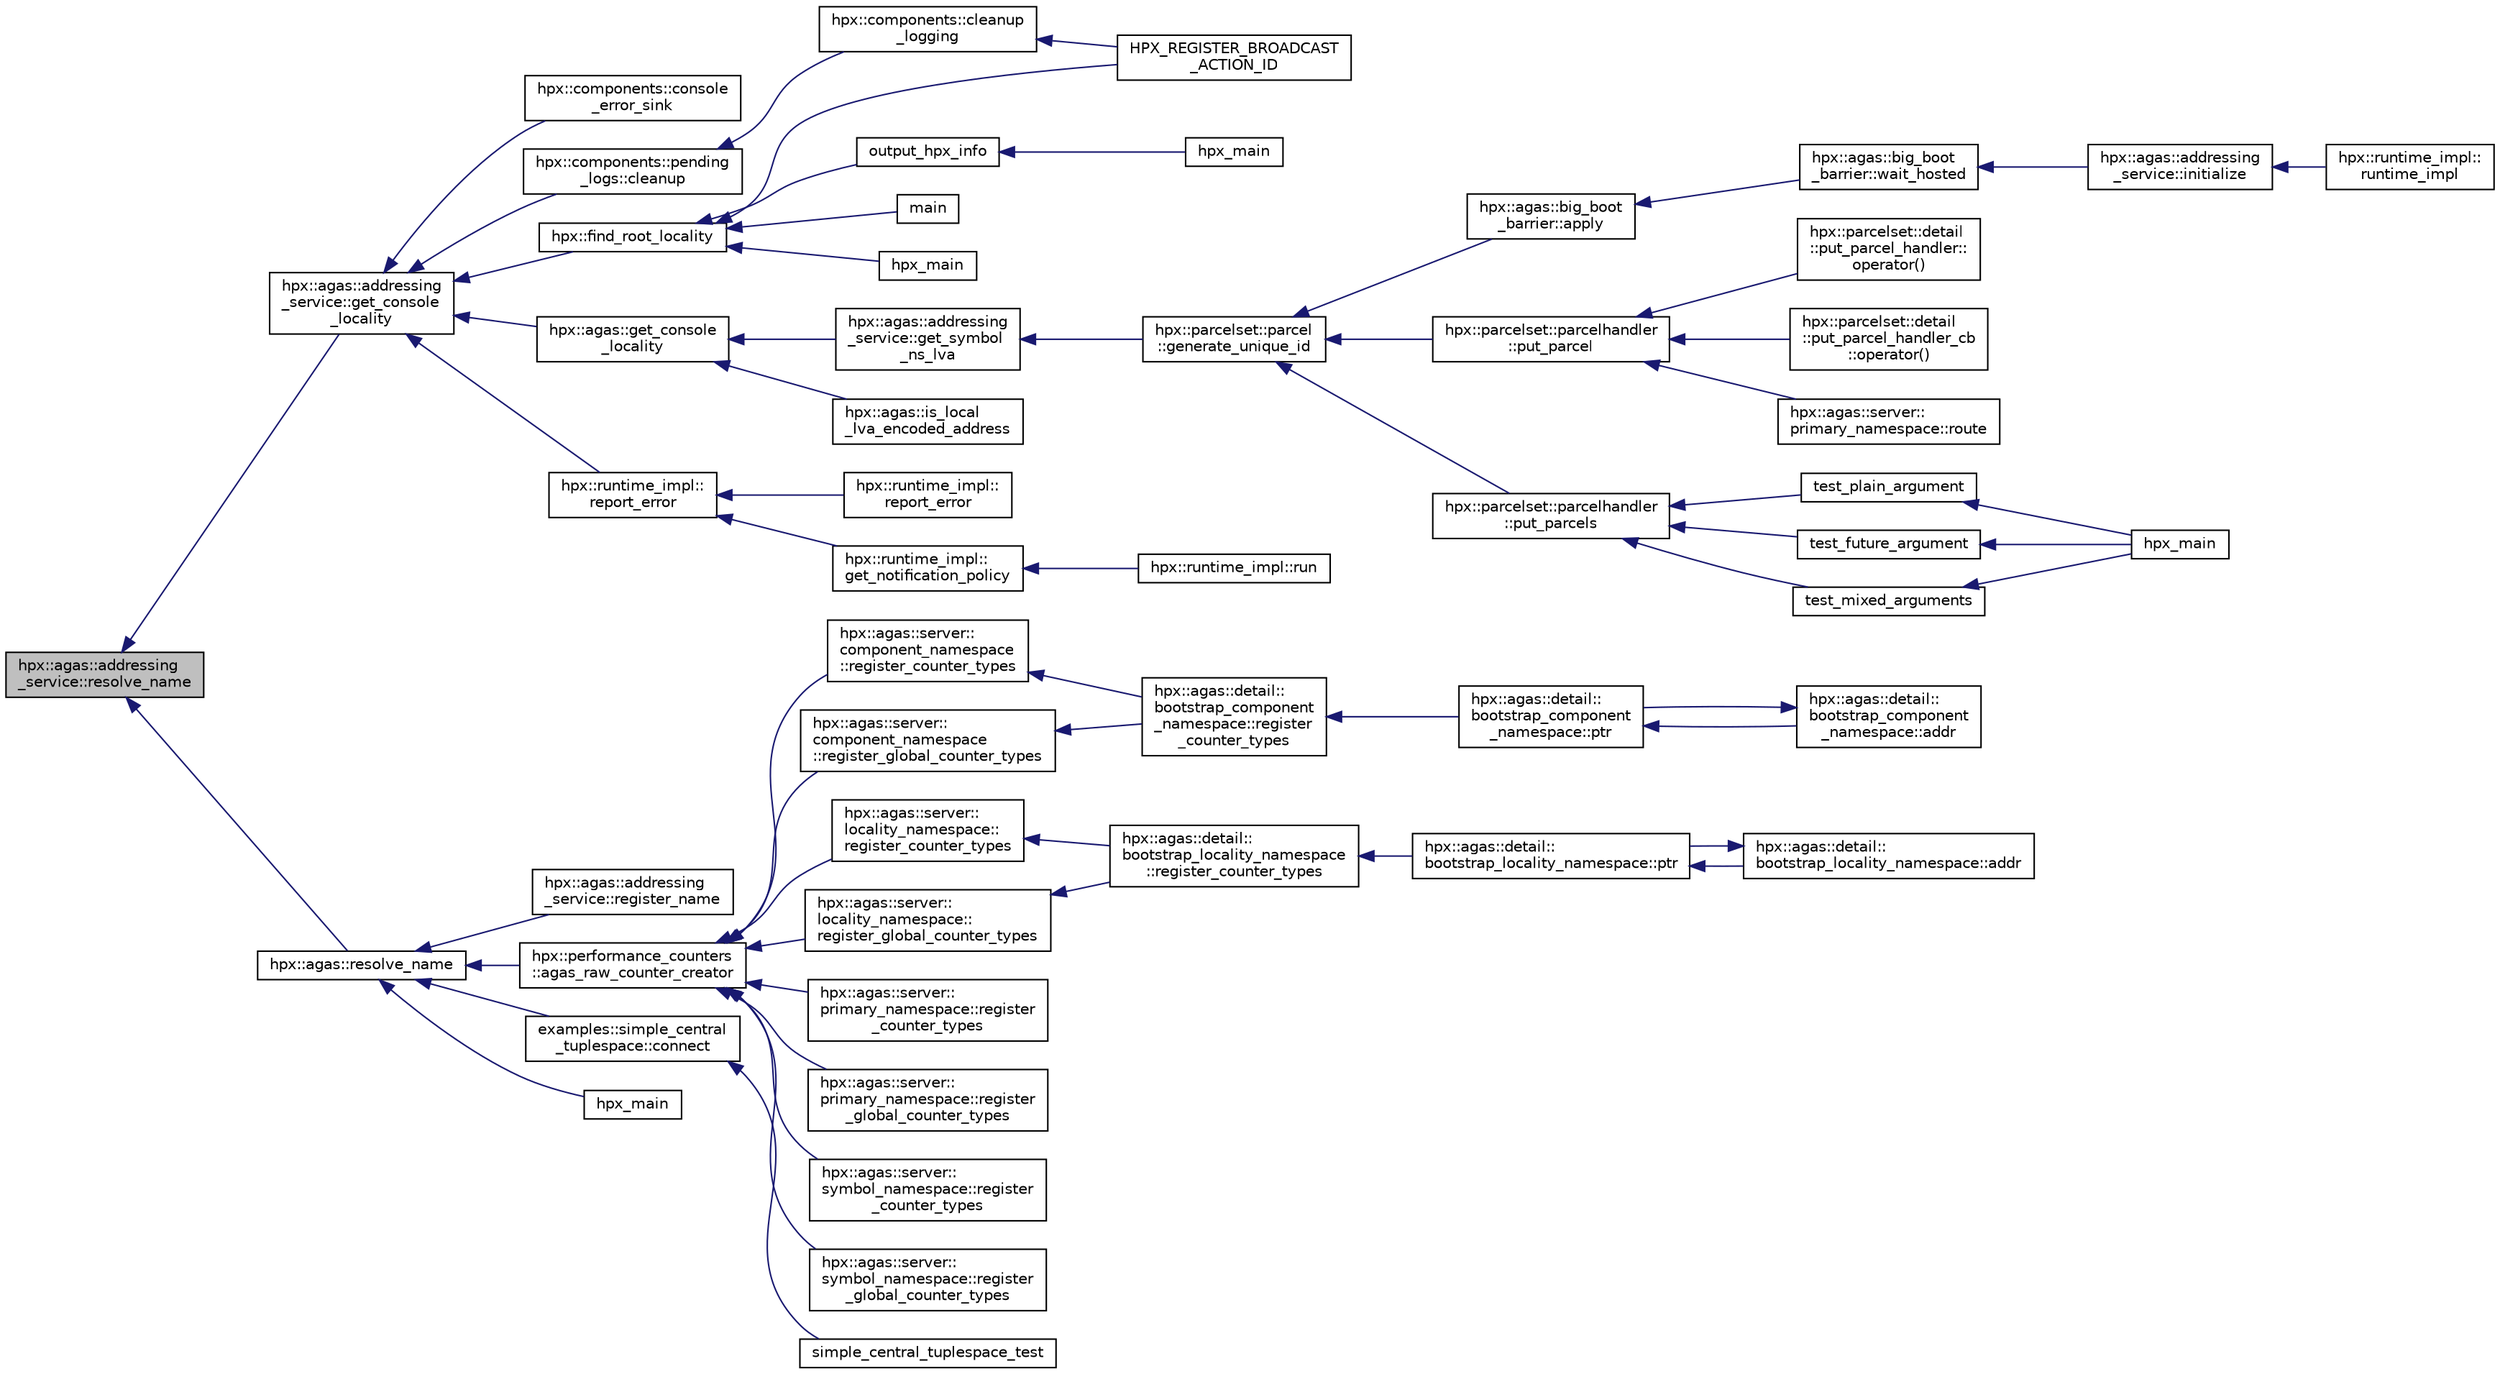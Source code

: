 digraph "hpx::agas::addressing_service::resolve_name"
{
  edge [fontname="Helvetica",fontsize="10",labelfontname="Helvetica",labelfontsize="10"];
  node [fontname="Helvetica",fontsize="10",shape=record];
  rankdir="LR";
  Node6941 [label="hpx::agas::addressing\l_service::resolve_name",height=0.2,width=0.4,color="black", fillcolor="grey75", style="filled", fontcolor="black"];
  Node6941 -> Node6942 [dir="back",color="midnightblue",fontsize="10",style="solid",fontname="Helvetica"];
  Node6942 [label="hpx::agas::addressing\l_service::get_console\l_locality",height=0.2,width=0.4,color="black", fillcolor="white", style="filled",URL="$db/d58/structhpx_1_1agas_1_1addressing__service.html#aae7aeb51157efaed2271de8e0b49e917",tooltip="Get locality locality_id of the console locality. "];
  Node6942 -> Node6943 [dir="back",color="midnightblue",fontsize="10",style="solid",fontname="Helvetica"];
  Node6943 [label="hpx::components::console\l_error_sink",height=0.2,width=0.4,color="black", fillcolor="white", style="filled",URL="$d5/d76/namespacehpx_1_1components.html#a9fd8bab214eff101d2069bfac0c110cc"];
  Node6942 -> Node6944 [dir="back",color="midnightblue",fontsize="10",style="solid",fontname="Helvetica"];
  Node6944 [label="hpx::components::pending\l_logs::cleanup",height=0.2,width=0.4,color="black", fillcolor="white", style="filled",URL="$d2/d34/structhpx_1_1components_1_1pending__logs.html#aa4aa5238eb3f0ed85351897da5d42453"];
  Node6944 -> Node6945 [dir="back",color="midnightblue",fontsize="10",style="solid",fontname="Helvetica"];
  Node6945 [label="hpx::components::cleanup\l_logging",height=0.2,width=0.4,color="black", fillcolor="white", style="filled",URL="$d5/d76/namespacehpx_1_1components.html#ac5d6aa2c2676512c45973181465756e4"];
  Node6945 -> Node6946 [dir="back",color="midnightblue",fontsize="10",style="solid",fontname="Helvetica"];
  Node6946 [label="HPX_REGISTER_BROADCAST\l_ACTION_ID",height=0.2,width=0.4,color="black", fillcolor="white", style="filled",URL="$de/d5c/runtime__support__server_8cpp.html#a2c7fd60adfab122ae67b173ad73fc706"];
  Node6942 -> Node6947 [dir="back",color="midnightblue",fontsize="10",style="solid",fontname="Helvetica"];
  Node6947 [label="hpx::agas::get_console\l_locality",height=0.2,width=0.4,color="black", fillcolor="white", style="filled",URL="$dc/d54/namespacehpx_1_1agas.html#a58c57dd758d805babb200d1dd5693f9b",tooltip="Return an id_type referring to the console locality. "];
  Node6947 -> Node6948 [dir="back",color="midnightblue",fontsize="10",style="solid",fontname="Helvetica"];
  Node6948 [label="hpx::agas::addressing\l_service::get_symbol\l_ns_lva",height=0.2,width=0.4,color="black", fillcolor="white", style="filled",URL="$db/d58/structhpx_1_1agas_1_1addressing__service.html#ad904f19162fc67d188ca8f8b24a77a58"];
  Node6948 -> Node6949 [dir="back",color="midnightblue",fontsize="10",style="solid",fontname="Helvetica"];
  Node6949 [label="hpx::parcelset::parcel\l::generate_unique_id",height=0.2,width=0.4,color="black", fillcolor="white", style="filled",URL="$d7/d11/classhpx_1_1parcelset_1_1parcel.html#a7ca4116460b3a62269beecf8fb6b2f34"];
  Node6949 -> Node6950 [dir="back",color="midnightblue",fontsize="10",style="solid",fontname="Helvetica"];
  Node6950 [label="hpx::agas::big_boot\l_barrier::apply",height=0.2,width=0.4,color="black", fillcolor="white", style="filled",URL="$d8/db6/structhpx_1_1agas_1_1big__boot__barrier.html#a1a3c5320dbd8eeea60427d535e189d3c"];
  Node6950 -> Node6951 [dir="back",color="midnightblue",fontsize="10",style="solid",fontname="Helvetica"];
  Node6951 [label="hpx::agas::big_boot\l_barrier::wait_hosted",height=0.2,width=0.4,color="black", fillcolor="white", style="filled",URL="$d8/db6/structhpx_1_1agas_1_1big__boot__barrier.html#af83d97cabe46bfd67841283fece1cb24"];
  Node6951 -> Node6952 [dir="back",color="midnightblue",fontsize="10",style="solid",fontname="Helvetica"];
  Node6952 [label="hpx::agas::addressing\l_service::initialize",height=0.2,width=0.4,color="black", fillcolor="white", style="filled",URL="$db/d58/structhpx_1_1agas_1_1addressing__service.html#afb80dcf683086f9ec1237c81129017d8"];
  Node6952 -> Node6953 [dir="back",color="midnightblue",fontsize="10",style="solid",fontname="Helvetica"];
  Node6953 [label="hpx::runtime_impl::\lruntime_impl",height=0.2,width=0.4,color="black", fillcolor="white", style="filled",URL="$dc/d80/classhpx_1_1runtime__impl.html#a19b55584b2e6b6b4d72ae159fbef0f6e"];
  Node6949 -> Node6954 [dir="back",color="midnightblue",fontsize="10",style="solid",fontname="Helvetica"];
  Node6954 [label="hpx::parcelset::parcelhandler\l::put_parcel",height=0.2,width=0.4,color="black", fillcolor="white", style="filled",URL="$d4/d2f/classhpx_1_1parcelset_1_1parcelhandler.html#ac47bfb07dba5c3273d36fabe0868d43b"];
  Node6954 -> Node6955 [dir="back",color="midnightblue",fontsize="10",style="solid",fontname="Helvetica"];
  Node6955 [label="hpx::parcelset::detail\l::put_parcel_handler::\loperator()",height=0.2,width=0.4,color="black", fillcolor="white", style="filled",URL="$d6/d81/structhpx_1_1parcelset_1_1detail_1_1put__parcel__handler.html#a108c3182042dc70fac236ffefd75df24"];
  Node6954 -> Node6956 [dir="back",color="midnightblue",fontsize="10",style="solid",fontname="Helvetica"];
  Node6956 [label="hpx::parcelset::detail\l::put_parcel_handler_cb\l::operator()",height=0.2,width=0.4,color="black", fillcolor="white", style="filled",URL="$d1/df2/structhpx_1_1parcelset_1_1detail_1_1put__parcel__handler__cb.html#a2748057527af1b9f5f5984703b59d8f8"];
  Node6954 -> Node6957 [dir="back",color="midnightblue",fontsize="10",style="solid",fontname="Helvetica"];
  Node6957 [label="hpx::agas::server::\lprimary_namespace::route",height=0.2,width=0.4,color="black", fillcolor="white", style="filled",URL="$d7/d3a/structhpx_1_1agas_1_1server_1_1primary__namespace.html#a9037a1baa55fb13097a541bc365f2d0b"];
  Node6949 -> Node6958 [dir="back",color="midnightblue",fontsize="10",style="solid",fontname="Helvetica"];
  Node6958 [label="hpx::parcelset::parcelhandler\l::put_parcels",height=0.2,width=0.4,color="black", fillcolor="white", style="filled",URL="$d4/d2f/classhpx_1_1parcelset_1_1parcelhandler.html#a32ef958ef057a82fe01c70df5da51c6a"];
  Node6958 -> Node6959 [dir="back",color="midnightblue",fontsize="10",style="solid",fontname="Helvetica"];
  Node6959 [label="test_plain_argument",height=0.2,width=0.4,color="black", fillcolor="white", style="filled",URL="$df/d23/put__parcels_8cpp.html#a60e7e37daaa74f7106c7cf614d219a87"];
  Node6959 -> Node6960 [dir="back",color="midnightblue",fontsize="10",style="solid",fontname="Helvetica"];
  Node6960 [label="hpx_main",height=0.2,width=0.4,color="black", fillcolor="white", style="filled",URL="$df/d23/put__parcels_8cpp.html#a4ca51ec94fa82421fc621b58eef7b01c"];
  Node6958 -> Node6961 [dir="back",color="midnightblue",fontsize="10",style="solid",fontname="Helvetica"];
  Node6961 [label="test_future_argument",height=0.2,width=0.4,color="black", fillcolor="white", style="filled",URL="$df/d23/put__parcels_8cpp.html#aaffb237829db631d8aaaf45d07e1ad9b"];
  Node6961 -> Node6960 [dir="back",color="midnightblue",fontsize="10",style="solid",fontname="Helvetica"];
  Node6958 -> Node6962 [dir="back",color="midnightblue",fontsize="10",style="solid",fontname="Helvetica"];
  Node6962 [label="test_mixed_arguments",height=0.2,width=0.4,color="black", fillcolor="white", style="filled",URL="$df/d23/put__parcels_8cpp.html#a24eb81d6a10219027bfd00fa26f0d382"];
  Node6962 -> Node6960 [dir="back",color="midnightblue",fontsize="10",style="solid",fontname="Helvetica"];
  Node6947 -> Node6963 [dir="back",color="midnightblue",fontsize="10",style="solid",fontname="Helvetica"];
  Node6963 [label="hpx::agas::is_local\l_lva_encoded_address",height=0.2,width=0.4,color="black", fillcolor="white", style="filled",URL="$dc/d54/namespacehpx_1_1agas.html#abb5e5584ed3b536ace8e3f58415e24c2"];
  Node6942 -> Node6964 [dir="back",color="midnightblue",fontsize="10",style="solid",fontname="Helvetica"];
  Node6964 [label="hpx::find_root_locality",height=0.2,width=0.4,color="black", fillcolor="white", style="filled",URL="$d8/d83/namespacehpx.html#a91f701414a6c667c3b58a2e50b93ad0a",tooltip="Return the global id representing the root locality. "];
  Node6964 -> Node6965 [dir="back",color="midnightblue",fontsize="10",style="solid",fontname="Helvetica"];
  Node6965 [label="output_hpx_info",height=0.2,width=0.4,color="black", fillcolor="white", style="filled",URL="$d9/d0f/main_8cc.html#a22d5612b13072491f3de2340527ce19f"];
  Node6965 -> Node6966 [dir="back",color="midnightblue",fontsize="10",style="solid",fontname="Helvetica"];
  Node6966 [label="hpx_main",height=0.2,width=0.4,color="black", fillcolor="white", style="filled",URL="$d9/d0f/main_8cc.html#a344a9bb316c276641af2d061a2558c97"];
  Node6964 -> Node6967 [dir="back",color="midnightblue",fontsize="10",style="solid",fontname="Helvetica"];
  Node6967 [label="main",height=0.2,width=0.4,color="black", fillcolor="white", style="filled",URL="$d7/de6/print__to__console_8cpp.html#ae66f6b31b5ad750f1fe042a706a4e3d4"];
  Node6964 -> Node6946 [dir="back",color="midnightblue",fontsize="10",style="solid",fontname="Helvetica"];
  Node6964 -> Node6968 [dir="back",color="midnightblue",fontsize="10",style="solid",fontname="Helvetica"];
  Node6968 [label="hpx_main",height=0.2,width=0.4,color="black", fillcolor="white", style="filled",URL="$de/d68/transpose__await_8cpp.html#a4ca51ec94fa82421fc621b58eef7b01c"];
  Node6942 -> Node6969 [dir="back",color="midnightblue",fontsize="10",style="solid",fontname="Helvetica"];
  Node6969 [label="hpx::runtime_impl::\lreport_error",height=0.2,width=0.4,color="black", fillcolor="white", style="filled",URL="$dc/d80/classhpx_1_1runtime__impl.html#aabdaeb29966bd884e97f5fbca0ecae3d",tooltip="Report a non-recoverable error to the runtime system. "];
  Node6969 -> Node6970 [dir="back",color="midnightblue",fontsize="10",style="solid",fontname="Helvetica"];
  Node6970 [label="hpx::runtime_impl::\lreport_error",height=0.2,width=0.4,color="black", fillcolor="white", style="filled",URL="$dc/d80/classhpx_1_1runtime__impl.html#a5183bfa1e494d6a1455d6c10300d202d",tooltip="Report a non-recoverable error to the runtime system. "];
  Node6969 -> Node6971 [dir="back",color="midnightblue",fontsize="10",style="solid",fontname="Helvetica"];
  Node6971 [label="hpx::runtime_impl::\lget_notification_policy",height=0.2,width=0.4,color="black", fillcolor="white", style="filled",URL="$dc/d80/classhpx_1_1runtime__impl.html#aa9de8265198ceaf0e1e3f2ac1d78462e"];
  Node6971 -> Node6972 [dir="back",color="midnightblue",fontsize="10",style="solid",fontname="Helvetica"];
  Node6972 [label="hpx::runtime_impl::run",height=0.2,width=0.4,color="black", fillcolor="white", style="filled",URL="$dc/d80/classhpx_1_1runtime__impl.html#af8458421582bcb47802b012932a68757",tooltip="Run the HPX runtime system, initially use the given number of (OS) threads in the thread-manager and ..."];
  Node6941 -> Node6973 [dir="back",color="midnightblue",fontsize="10",style="solid",fontname="Helvetica"];
  Node6973 [label="hpx::agas::resolve_name",height=0.2,width=0.4,color="black", fillcolor="white", style="filled",URL="$dc/d54/namespacehpx_1_1agas.html#a739f4cc96792199719e626873d9f362a"];
  Node6973 -> Node6974 [dir="back",color="midnightblue",fontsize="10",style="solid",fontname="Helvetica"];
  Node6974 [label="hpx::agas::addressing\l_service::register_name",height=0.2,width=0.4,color="black", fillcolor="white", style="filled",URL="$db/d58/structhpx_1_1agas_1_1addressing__service.html#a1420bfbd5c9e6c2c3e7f7c4ee81657b0"];
  Node6973 -> Node6975 [dir="back",color="midnightblue",fontsize="10",style="solid",fontname="Helvetica"];
  Node6975 [label="hpx::performance_counters\l::agas_raw_counter_creator",height=0.2,width=0.4,color="black", fillcolor="white", style="filled",URL="$d0/d36/namespacehpx_1_1performance__counters.html#a88f016cee579c478cbfa2ff9b67dd1db"];
  Node6975 -> Node6976 [dir="back",color="midnightblue",fontsize="10",style="solid",fontname="Helvetica"];
  Node6976 [label="hpx::agas::server::\lcomponent_namespace\l::register_counter_types",height=0.2,width=0.4,color="black", fillcolor="white", style="filled",URL="$d4/dc8/structhpx_1_1agas_1_1server_1_1component__namespace.html#a3f59ac1fbb1085e7806d04f45a3d07aa"];
  Node6976 -> Node6977 [dir="back",color="midnightblue",fontsize="10",style="solid",fontname="Helvetica"];
  Node6977 [label="hpx::agas::detail::\lbootstrap_component\l_namespace::register\l_counter_types",height=0.2,width=0.4,color="black", fillcolor="white", style="filled",URL="$d4/db7/structhpx_1_1agas_1_1detail_1_1bootstrap__component__namespace.html#a4062690457d8f3a57858abd24f241387"];
  Node6977 -> Node6978 [dir="back",color="midnightblue",fontsize="10",style="solid",fontname="Helvetica"];
  Node6978 [label="hpx::agas::detail::\lbootstrap_component\l_namespace::ptr",height=0.2,width=0.4,color="black", fillcolor="white", style="filled",URL="$d4/db7/structhpx_1_1agas_1_1detail_1_1bootstrap__component__namespace.html#a2ddc1b51e40d6b5c32f7eeba52a7527d"];
  Node6978 -> Node6979 [dir="back",color="midnightblue",fontsize="10",style="solid",fontname="Helvetica"];
  Node6979 [label="hpx::agas::detail::\lbootstrap_component\l_namespace::addr",height=0.2,width=0.4,color="black", fillcolor="white", style="filled",URL="$d4/db7/structhpx_1_1agas_1_1detail_1_1bootstrap__component__namespace.html#a4947343cef580d3a72f9fcb6803a54b1"];
  Node6979 -> Node6978 [dir="back",color="midnightblue",fontsize="10",style="solid",fontname="Helvetica"];
  Node6975 -> Node6980 [dir="back",color="midnightblue",fontsize="10",style="solid",fontname="Helvetica"];
  Node6980 [label="hpx::agas::server::\lcomponent_namespace\l::register_global_counter_types",height=0.2,width=0.4,color="black", fillcolor="white", style="filled",URL="$d4/dc8/structhpx_1_1agas_1_1server_1_1component__namespace.html#aca8d9ad8b028d644f4473995013a510d"];
  Node6980 -> Node6977 [dir="back",color="midnightblue",fontsize="10",style="solid",fontname="Helvetica"];
  Node6975 -> Node6981 [dir="back",color="midnightblue",fontsize="10",style="solid",fontname="Helvetica"];
  Node6981 [label="hpx::agas::server::\llocality_namespace::\lregister_counter_types",height=0.2,width=0.4,color="black", fillcolor="white", style="filled",URL="$dc/d72/structhpx_1_1agas_1_1server_1_1locality__namespace.html#ae037a979e377469bd27abc7e8f22f575"];
  Node6981 -> Node6982 [dir="back",color="midnightblue",fontsize="10",style="solid",fontname="Helvetica"];
  Node6982 [label="hpx::agas::detail::\lbootstrap_locality_namespace\l::register_counter_types",height=0.2,width=0.4,color="black", fillcolor="white", style="filled",URL="$d2/d28/structhpx_1_1agas_1_1detail_1_1bootstrap__locality__namespace.html#ac910cbe67c3a50767d7c539508fc7e4a"];
  Node6982 -> Node6983 [dir="back",color="midnightblue",fontsize="10",style="solid",fontname="Helvetica"];
  Node6983 [label="hpx::agas::detail::\lbootstrap_locality_namespace::ptr",height=0.2,width=0.4,color="black", fillcolor="white", style="filled",URL="$d2/d28/structhpx_1_1agas_1_1detail_1_1bootstrap__locality__namespace.html#a5d4dcef228d9a8e6040f2e404546a7b8"];
  Node6983 -> Node6984 [dir="back",color="midnightblue",fontsize="10",style="solid",fontname="Helvetica"];
  Node6984 [label="hpx::agas::detail::\lbootstrap_locality_namespace::addr",height=0.2,width=0.4,color="black", fillcolor="white", style="filled",URL="$d2/d28/structhpx_1_1agas_1_1detail_1_1bootstrap__locality__namespace.html#a6a5b1a39f25283d49aae9a42b5c4388a"];
  Node6984 -> Node6983 [dir="back",color="midnightblue",fontsize="10",style="solid",fontname="Helvetica"];
  Node6975 -> Node6985 [dir="back",color="midnightblue",fontsize="10",style="solid",fontname="Helvetica"];
  Node6985 [label="hpx::agas::server::\llocality_namespace::\lregister_global_counter_types",height=0.2,width=0.4,color="black", fillcolor="white", style="filled",URL="$dc/d72/structhpx_1_1agas_1_1server_1_1locality__namespace.html#a53b3eeeb1f0f943dc8eb01218382c127"];
  Node6985 -> Node6982 [dir="back",color="midnightblue",fontsize="10",style="solid",fontname="Helvetica"];
  Node6975 -> Node6986 [dir="back",color="midnightblue",fontsize="10",style="solid",fontname="Helvetica"];
  Node6986 [label="hpx::agas::server::\lprimary_namespace::register\l_counter_types",height=0.2,width=0.4,color="black", fillcolor="white", style="filled",URL="$d7/d3a/structhpx_1_1agas_1_1server_1_1primary__namespace.html#acb8cf3b6b3a36959a8d753e719f58e50",tooltip="Register all performance counter types exposed by this component. "];
  Node6975 -> Node6987 [dir="back",color="midnightblue",fontsize="10",style="solid",fontname="Helvetica"];
  Node6987 [label="hpx::agas::server::\lprimary_namespace::register\l_global_counter_types",height=0.2,width=0.4,color="black", fillcolor="white", style="filled",URL="$d7/d3a/structhpx_1_1agas_1_1server_1_1primary__namespace.html#a0883902ac21c451fb3f7d7d0380d1777"];
  Node6975 -> Node6988 [dir="back",color="midnightblue",fontsize="10",style="solid",fontname="Helvetica"];
  Node6988 [label="hpx::agas::server::\lsymbol_namespace::register\l_counter_types",height=0.2,width=0.4,color="black", fillcolor="white", style="filled",URL="$dc/da6/structhpx_1_1agas_1_1server_1_1symbol__namespace.html#a44b7f018cf74a4f59e52c1e8e1a6afa7"];
  Node6975 -> Node6989 [dir="back",color="midnightblue",fontsize="10",style="solid",fontname="Helvetica"];
  Node6989 [label="hpx::agas::server::\lsymbol_namespace::register\l_global_counter_types",height=0.2,width=0.4,color="black", fillcolor="white", style="filled",URL="$dc/da6/structhpx_1_1agas_1_1server_1_1symbol__namespace.html#ae805d2f78fe8f68848e74b3a350e0a9c"];
  Node6973 -> Node6990 [dir="back",color="midnightblue",fontsize="10",style="solid",fontname="Helvetica"];
  Node6990 [label="examples::simple_central\l_tuplespace::connect",height=0.2,width=0.4,color="black", fillcolor="white", style="filled",URL="$d5/d1b/classexamples_1_1simple__central__tuplespace.html#a74fe2a76e7170accb6b94cb1f9dab4fd"];
  Node6990 -> Node6991 [dir="back",color="midnightblue",fontsize="10",style="solid",fontname="Helvetica"];
  Node6991 [label="simple_central_tuplespace_test",height=0.2,width=0.4,color="black", fillcolor="white", style="filled",URL="$d1/d7b/simple__central__tuplespace__client_8cpp.html#acbba3ff1199a0c056ce98840814a9da5"];
  Node6973 -> Node6992 [dir="back",color="midnightblue",fontsize="10",style="solid",fontname="Helvetica"];
  Node6992 [label="hpx_main",height=0.2,width=0.4,color="black", fillcolor="white", style="filled",URL="$d0/db7/throttle__client_8cpp.html#aaf67a3863f19ff7033e239ebb1204fb7"];
}
